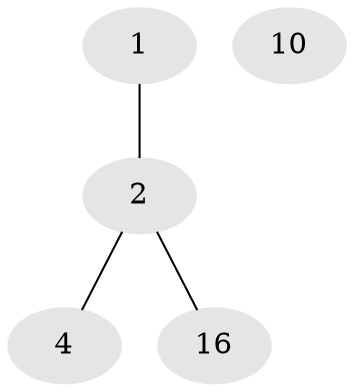 // Generated by graph-tools (version 1.1) at 2025/46/02/15/25 05:46:28]
// undirected, 5 vertices, 3 edges
graph export_dot {
graph [start="1"]
  node [color=gray90,style=filled];
  1 [super="+3+7+12"];
  2 [super="+5+9"];
  4 [super="+8+20"];
  10 [super="+3+11+14"];
  16 [super="+18+19"];
  1 -- 2;
  2 -- 4;
  2 -- 16;
}
